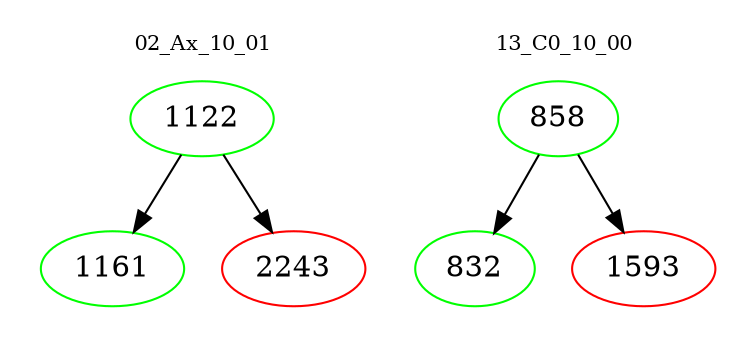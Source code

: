 digraph{
subgraph cluster_0 {
color = white
label = "02_Ax_10_01";
fontsize=10;
T0_1122 [label="1122", color="green"]
T0_1122 -> T0_1161 [color="black"]
T0_1161 [label="1161", color="green"]
T0_1122 -> T0_2243 [color="black"]
T0_2243 [label="2243", color="red"]
}
subgraph cluster_1 {
color = white
label = "13_C0_10_00";
fontsize=10;
T1_858 [label="858", color="green"]
T1_858 -> T1_832 [color="black"]
T1_832 [label="832", color="green"]
T1_858 -> T1_1593 [color="black"]
T1_1593 [label="1593", color="red"]
}
}
